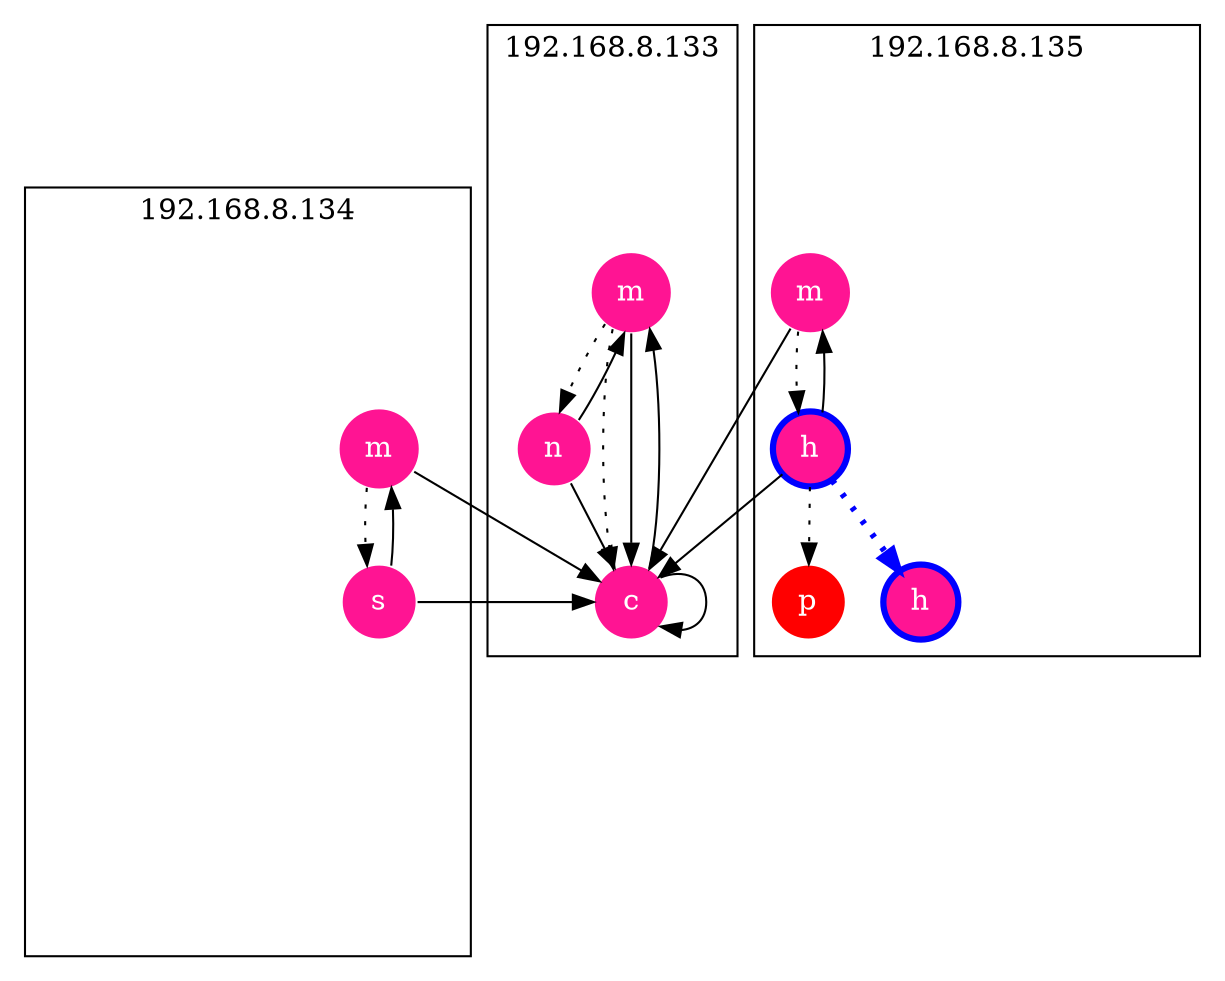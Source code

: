 digraph SecSTAR {
subgraph cluster_2016039413625036039 {
label="192.168.8.133";
"26873@192.168.8.133" [style=invisible, color=white, tooltip="pid=26873, exe=condor_master, user=condor, ppid=26847, parent_exe=sh", label=m, shape=circle, fillcolor=deeppink1, fontcolor=white, penwidth=1.0];
"26878@192.168.8.133" [style=filled, color=white, tooltip="pid=26878, exe=condor_master, user=condor, ppid=26873, parent_exe=condor_master", label=m, shape=circle, fillcolor=deeppink1, fontcolor=white, penwidth=1.0];
"26880@192.168.8.133" [style=filled, color=white, tooltip="pid=26880, exe=condor_collector, user=condor, ppid=26878, parent_exe=condor_master", label=c, shape=circle, fillcolor=deeppink1, fontcolor=white, penwidth=1.0];
"26887@192.168.8.133" [style=filled, color=white, tooltip="pid=26887, exe=condor_negotiator, user=condor, ppid=26878, parent_exe=condor_master", label=n, shape=circle, fillcolor=deeppink1, fontcolor=white, penwidth=1.0];
}

"26873@192.168.8.133" -> "26878@192.168.8.133"  [color=black, style=invis, penwidth=1.0];
"26878@192.168.8.133" -> "26880@192.168.8.133"  [color=black, style=dotted, penwidth=1.0];
"26878@192.168.8.133" -> "26880@192.168.8.133"  [color=black, style=solid, penwidth=1.0];
subgraph cluster_2016039413625036032 {
label="192.168.8.134";
"27943@192.168.8.134" [style=invisible, color=white, tooltip="pid=27943, exe=condor_master, user=condor, ppid=27910, parent_exe=sh", label=m, shape=circle, fillcolor=deeppink1, fontcolor=white, penwidth=1.0];
"27945@192.168.8.134" [style=filled, color=white, tooltip="pid=27945, exe=condor_master, user=condor, ppid=27943, parent_exe=condor_master", label=m, shape=circle, fillcolor=deeppink1, fontcolor=white, penwidth=1.0];
"27947@192.168.8.134" [style=filled, color=white, tooltip="pid=27947, exe=condor_startd, user=condor, ppid=27945, parent_exe=condor_master", label=s, shape=circle, fillcolor=deeppink1, fontcolor=white, penwidth=1.0];
"27978@192.168.8.134" [style=invisible, color=white, tooltip="pid=27978, exe=condor_mips, user=condor, ppid=27947, parent_exe=condor_startd", label=i, shape=circle, fillcolor=deeppink1, fontcolor=white, penwidth=1.0];
"27981@192.168.8.134" [style=invisible, color=white, tooltip="pid=27981, exe=condor_kflops, user=condor, ppid=27947, parent_exe=condor_startd", label=k, shape=circle, fillcolor=deeppink1, fontcolor=white, penwidth=1.0];
"28004@192.168.8.134" [style=invisible, color=white, tooltip="pid=28004, exe=condor_procd, user=root, ppid=27947, parent_exe=condor_startd", label=p, shape=circle, fillcolor=red, fontcolor=white, penwidth=1.0];
"28007@192.168.8.134" [style=invisible, color=white, tooltip="pid=28007, exe=condor_starter, user=condor, ppid=27947, parent_exe=condor_startd", label=t, shape=circle, fillcolor=deeppink1, fontcolor=white, penwidth=1.0];
"28025@192.168.8.134" [style=invisible, color=white, tooltip="pid=28025, exe=condor_starter, user=condor, ppid=28007, parent_exe=condor_starter", label=t, shape=circle, fillcolor=deeppink1, fontcolor=white, penwidth=1.0];
"28027@192.168.8.134" [style=invisible, color=white, tooltip="pid=28027, exe=condor_exec.exe, user=wenbin, ppid=28007, parent_exe=condor_starter", label=e, shape=circle, fillcolor=green, fontcolor=white, penwidth=1.0];
"28031@192.168.8.134" [style=invisible, color=white, tooltip="pid=28031, exe=rm, user=root, ppid=28007, parent_exe=condor_starter", label=r, shape=circle, fillcolor=red, fontcolor=white, penwidth=1.0];
}

"27943@192.168.8.134" -> "27945@192.168.8.134"  [color=black, style=invis, penwidth=1.0];
"27945@192.168.8.134" -> "27947@192.168.8.134"  [color=black, style=dotted, penwidth=1.0];
"27945@192.168.8.134" -> "26880@192.168.8.133"  [color=black, style=solid, penwidth=1.0];
subgraph cluster_2016039413625036033 {
label="192.168.8.135";
"29500@192.168.8.135" [style=invisible, color=white, tooltip="pid=29500, exe=condor_master, user=condor, ppid=29467, parent_exe=sh", label=m, shape=circle, fillcolor=deeppink1, fontcolor=white, penwidth=1.0];
"29505@192.168.8.135" [style=filled, color=white, tooltip="pid=29505, exe=condor_master, user=condor, ppid=29500, parent_exe=condor_master", label=m, shape=circle, fillcolor=deeppink1, fontcolor=white, penwidth=1.0];
"29507@192.168.8.135" [style=filled, color=blue, tooltip="pid=29507, exe=condor_schedd, user=condor, ppid=29505, parent_exe=condor_master", label=h, shape=circle, fillcolor=deeppink1, fontcolor=white, penwidth=3.0];
"29515@192.168.8.135" [style=filled, color=white, tooltip="pid=29515, exe=condor_procd, user=root, ppid=29507, parent_exe=condor_schedd", label=p, shape=circle, fillcolor=red, fontcolor=white, penwidth=1.0];
"29548@192.168.8.135" [style=filled, color=blue, tooltip="pid=29548, exe=condor_schedd, user=condor, ppid=29507, parent_exe=condor_schedd", label=h, shape=circle, fillcolor=deeppink1, fontcolor=white, penwidth=3.0];
"29560@192.168.8.135" [style=invisible, color=white, tooltip="pid=29560, exe=condor_submit, user=wenbin, ppid=29559, parent_exe=sh", label=u, shape=circle, fillcolor=green, fontcolor=white, penwidth=1.0];
"29566@192.168.8.135" [style=invisible, color=white, tooltip="pid=29566, exe=condor_shadow, user=wenbin, ppid=29507, parent_exe=condor_schedd", label=a, shape=circle, fillcolor=green, fontcolor=white, penwidth=1.0];
"29590@192.168.8.135" [style=invisible, color=white, tooltip="pid=29590, exe=condor_schedd, user=condor, ppid=29507, parent_exe=condor_schedd", label=h, shape=circle, fillcolor=deeppink1, fontcolor=white, penwidth=1.0];
}

"29500@192.168.8.135" -> "29505@192.168.8.135"  [color=black, style=invis, penwidth=1.0];
"29505@192.168.8.135" -> "29507@192.168.8.135"  [color=black, style=dotted, penwidth=1.0];
"29505@192.168.8.135" -> "26880@192.168.8.133"  [color=black, style=solid, penwidth=1.0];
"26880@192.168.8.133" -> "26878@192.168.8.133"  [color=black, style=solid, penwidth=1.0];
"26880@192.168.8.133" -> "26880@192.168.8.133"  [color=black, style=solid, penwidth=1.0];
"26878@192.168.8.133" -> "26887@192.168.8.133"  [color=black, style=dotted, penwidth=1.0];
"29507@192.168.8.135" -> "29515@192.168.8.135"  [color=black, style=dotted, penwidth=1.0];
"26887@192.168.8.133" -> "26878@192.168.8.133"  [color=black, style=solid, penwidth=1.0];
"26887@192.168.8.133" -> "26880@192.168.8.133"  [color=black, style=solid, penwidth=1.0];
"29507@192.168.8.135" -> "26880@192.168.8.133"  [color=black, style=solid, penwidth=1.0];
"29507@192.168.8.135" -> "29505@192.168.8.135"  [color=black, style=solid, penwidth=1.0];
"27947@192.168.8.134" -> "27978@192.168.8.134"  [color=black, style=invis, penwidth=1.0];
"27947@192.168.8.134" -> "27945@192.168.8.134"  [color=black, style=solid, penwidth=1.0];
"27947@192.168.8.134" -> "26880@192.168.8.133"  [color=black, style=solid, penwidth=1.0];
"27947@192.168.8.134" -> "27981@192.168.8.134"  [color=black, style=invis, penwidth=1.0];
"29507@192.168.8.135" -> "29548@192.168.8.135"  [color=blue, style=dotted, penwidth=3.0];
"26887@192.168.8.133" -> "29507@192.168.8.135"  [color=black, style=invis, penwidth=1.0];
"26887@192.168.8.133" -> "27947@192.168.8.134"  [color=black, style=invis, penwidth=1.0];
"29560@192.168.8.135" -> "29507@192.168.8.135"  [color=black, style=invis, penwidth=1.0];
"29507@192.168.8.135" -> "26887@192.168.8.133"  [color=black, style=invis, penwidth=1.0];
"29507@192.168.8.135" -> "27947@192.168.8.134"  [color=black, style=invis, penwidth=1.0];
"29507@192.168.8.135" -> "29566@192.168.8.135"  [color=black, style=invis, penwidth=1.0];
"29566@192.168.8.135" -> "27947@192.168.8.134"  [color=black, style=invis, penwidth=1.0];
"29566@192.168.8.135" -> "29507@192.168.8.135"  [color=black, style=invis, penwidth=1.0];
"27947@192.168.8.134" -> "27947@192.168.8.134"  [color=black, style=invis, penwidth=1.0];
"27947@192.168.8.134" -> "28004@192.168.8.134"  [color=black, style=invis, penwidth=1.0];
"27947@192.168.8.134" -> "28007@192.168.8.134"  [color=black, style=invis, penwidth=1.0];
"28007@192.168.8.134" -> "29566@192.168.8.135"  [color=black, style=invis, penwidth=1.0];
"28007@192.168.8.134" -> "28025@192.168.8.134"  [color=black, style=invis, penwidth=1.0];
"28007@192.168.8.134" -> "27947@192.168.8.134"  [color=black, style=invis, penwidth=1.0];
"28007@192.168.8.134" -> "28027@192.168.8.134"  [color=black, style=invis, penwidth=1.0];
"28007@192.168.8.134" -> "28031@192.168.8.134"  [color=black, style=invis, penwidth=1.0];
"29507@192.168.8.135" -> "29590@192.168.8.135"  [color=black, style=invis, penwidth=1.0];
}
